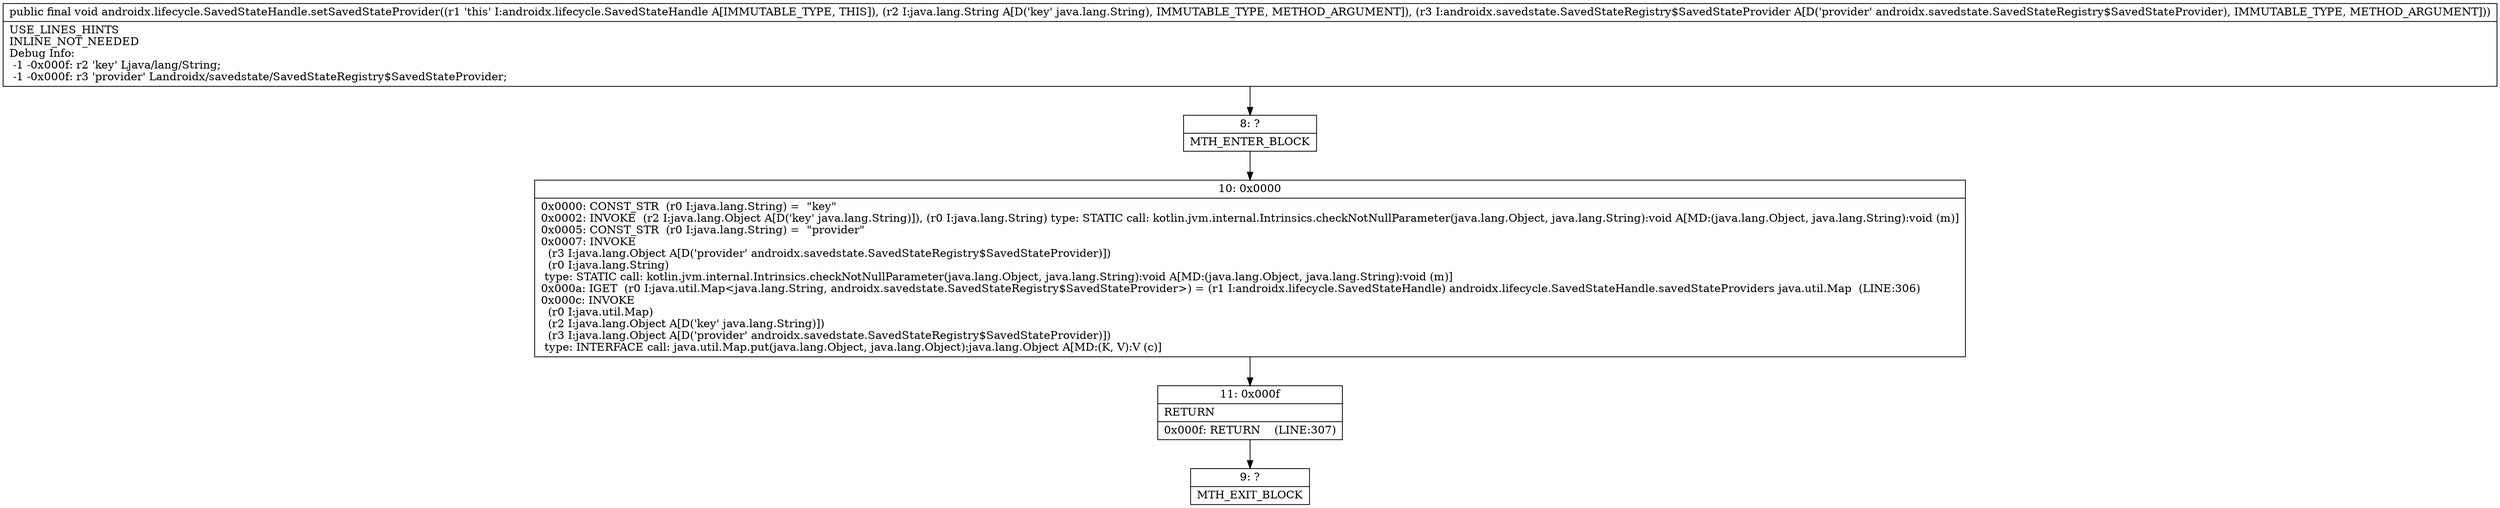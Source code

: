 digraph "CFG forandroidx.lifecycle.SavedStateHandle.setSavedStateProvider(Ljava\/lang\/String;Landroidx\/savedstate\/SavedStateRegistry$SavedStateProvider;)V" {
Node_8 [shape=record,label="{8\:\ ?|MTH_ENTER_BLOCK\l}"];
Node_10 [shape=record,label="{10\:\ 0x0000|0x0000: CONST_STR  (r0 I:java.lang.String) =  \"key\" \l0x0002: INVOKE  (r2 I:java.lang.Object A[D('key' java.lang.String)]), (r0 I:java.lang.String) type: STATIC call: kotlin.jvm.internal.Intrinsics.checkNotNullParameter(java.lang.Object, java.lang.String):void A[MD:(java.lang.Object, java.lang.String):void (m)]\l0x0005: CONST_STR  (r0 I:java.lang.String) =  \"provider\" \l0x0007: INVOKE  \l  (r3 I:java.lang.Object A[D('provider' androidx.savedstate.SavedStateRegistry$SavedStateProvider)])\l  (r0 I:java.lang.String)\l type: STATIC call: kotlin.jvm.internal.Intrinsics.checkNotNullParameter(java.lang.Object, java.lang.String):void A[MD:(java.lang.Object, java.lang.String):void (m)]\l0x000a: IGET  (r0 I:java.util.Map\<java.lang.String, androidx.savedstate.SavedStateRegistry$SavedStateProvider\>) = (r1 I:androidx.lifecycle.SavedStateHandle) androidx.lifecycle.SavedStateHandle.savedStateProviders java.util.Map  (LINE:306)\l0x000c: INVOKE  \l  (r0 I:java.util.Map)\l  (r2 I:java.lang.Object A[D('key' java.lang.String)])\l  (r3 I:java.lang.Object A[D('provider' androidx.savedstate.SavedStateRegistry$SavedStateProvider)])\l type: INTERFACE call: java.util.Map.put(java.lang.Object, java.lang.Object):java.lang.Object A[MD:(K, V):V (c)]\l}"];
Node_11 [shape=record,label="{11\:\ 0x000f|RETURN\l|0x000f: RETURN    (LINE:307)\l}"];
Node_9 [shape=record,label="{9\:\ ?|MTH_EXIT_BLOCK\l}"];
MethodNode[shape=record,label="{public final void androidx.lifecycle.SavedStateHandle.setSavedStateProvider((r1 'this' I:androidx.lifecycle.SavedStateHandle A[IMMUTABLE_TYPE, THIS]), (r2 I:java.lang.String A[D('key' java.lang.String), IMMUTABLE_TYPE, METHOD_ARGUMENT]), (r3 I:androidx.savedstate.SavedStateRegistry$SavedStateProvider A[D('provider' androidx.savedstate.SavedStateRegistry$SavedStateProvider), IMMUTABLE_TYPE, METHOD_ARGUMENT]))  | USE_LINES_HINTS\lINLINE_NOT_NEEDED\lDebug Info:\l  \-1 \-0x000f: r2 'key' Ljava\/lang\/String;\l  \-1 \-0x000f: r3 'provider' Landroidx\/savedstate\/SavedStateRegistry$SavedStateProvider;\l}"];
MethodNode -> Node_8;Node_8 -> Node_10;
Node_10 -> Node_11;
Node_11 -> Node_9;
}

